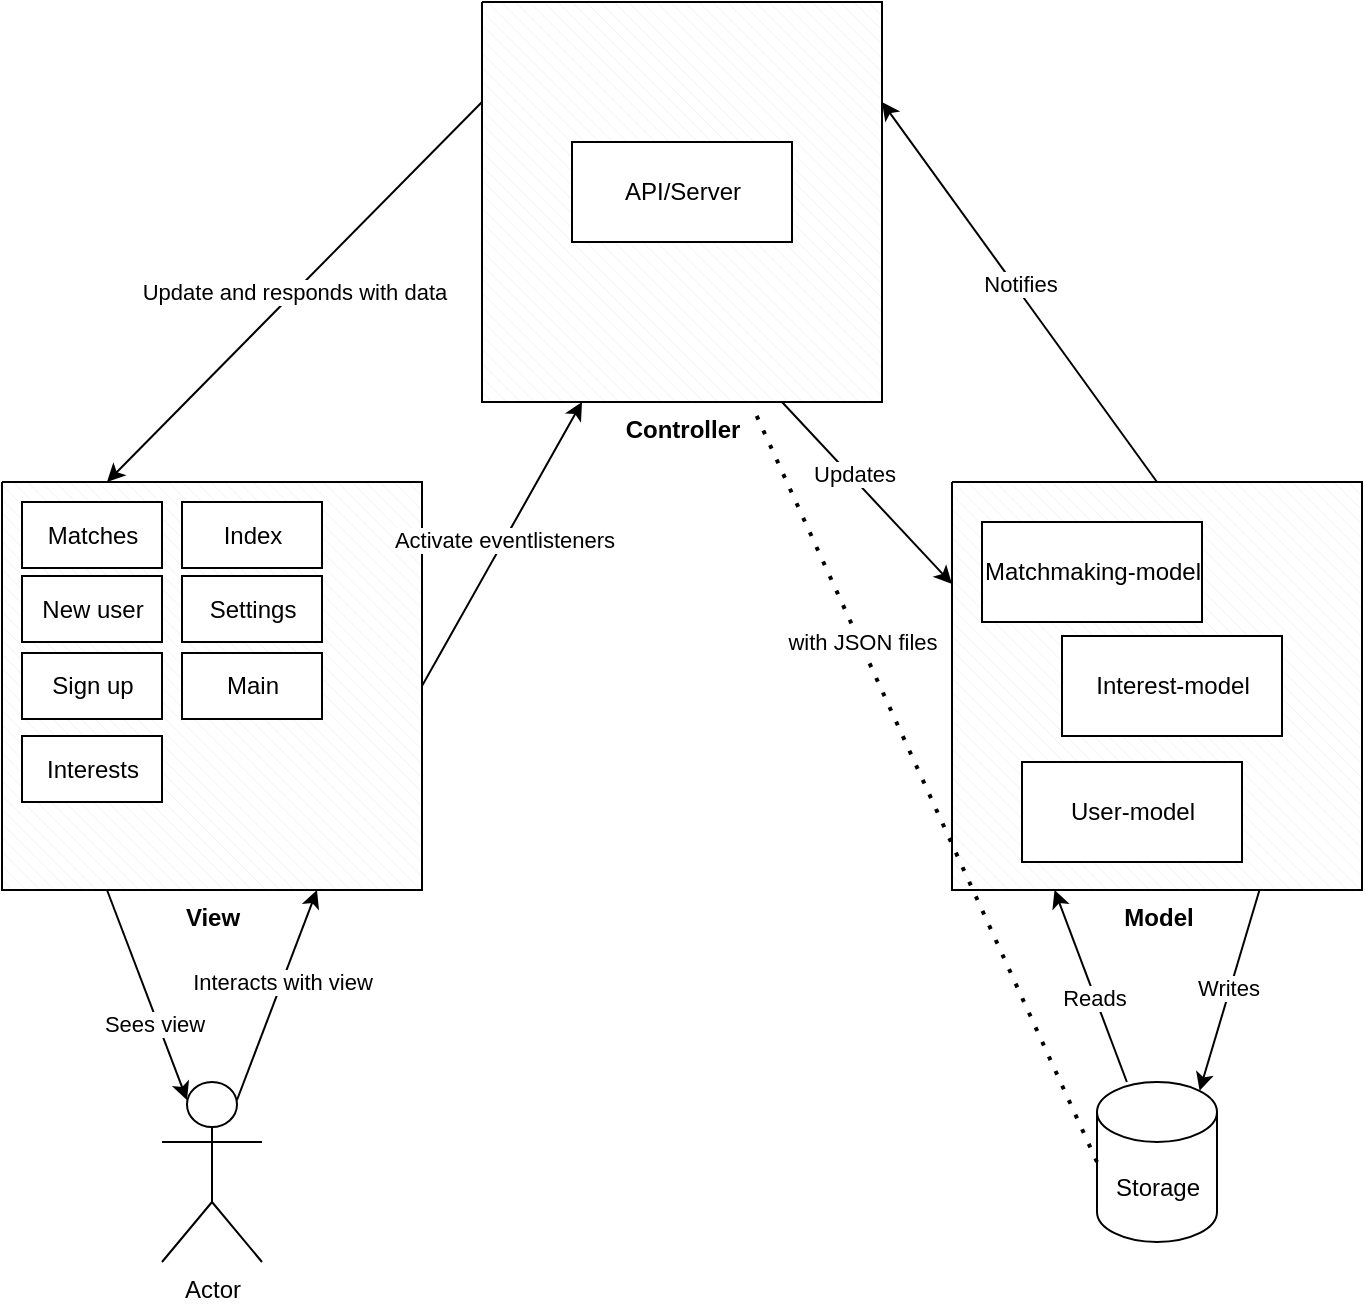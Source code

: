 <mxfile version="13.9.8" type="github">
  <diagram id="MIZSV_a9kjiavPeGqr3Y" name="Page-1">
    <mxGraphModel dx="1298" dy="865" grid="1" gridSize="10" guides="1" tooltips="1" connect="1" arrows="1" fold="1" page="1" pageScale="1" pageWidth="1169" pageHeight="827" math="0" shadow="0">
      <root>
        <mxCell id="0" />
        <mxCell id="1" parent="0" />
        <mxCell id="VqsCAGefibCW4bXpCJC7-43" value="Actor" style="shape=umlActor;verticalLabelPosition=bottom;verticalAlign=top;html=1;" vertex="1" parent="1">
          <mxGeometry x="310" y="650" width="50" height="90" as="geometry" />
        </mxCell>
        <mxCell id="VqsCAGefibCW4bXpCJC7-45" value="&lt;b&gt;Model&lt;/b&gt;" style="verticalLabelPosition=bottom;verticalAlign=top;html=1;shape=mxgraph.basic.patternFillRect;fillStyle=diagRev;step=5;fillStrokeWidth=0.2;fillStrokeColor=#dddddd;" vertex="1" parent="1">
          <mxGeometry x="705" y="350" width="205" height="204" as="geometry" />
        </mxCell>
        <mxCell id="VqsCAGefibCW4bXpCJC7-47" value="Storage" style="shape=cylinder3;whiteSpace=wrap;html=1;boundedLbl=1;backgroundOutline=1;size=15;" vertex="1" parent="1">
          <mxGeometry x="777.5" y="650" width="60" height="80" as="geometry" />
        </mxCell>
        <mxCell id="VqsCAGefibCW4bXpCJC7-48" value="&lt;b&gt;View&lt;/b&gt;" style="verticalLabelPosition=bottom;verticalAlign=top;html=1;shape=mxgraph.basic.patternFillRect;fillStyle=diagRev;step=5;fillStrokeWidth=0.2;fillStrokeColor=#dddddd;" vertex="1" parent="1">
          <mxGeometry x="230" y="350" width="210" height="204" as="geometry" />
        </mxCell>
        <mxCell id="VqsCAGefibCW4bXpCJC7-50" value="&lt;b&gt;Controller&lt;/b&gt;" style="verticalLabelPosition=bottom;verticalAlign=top;html=1;shape=mxgraph.basic.patternFillRect;fillStyle=diagRev;step=5;fillStrokeWidth=0.2;fillStrokeColor=#dddddd;" vertex="1" parent="1">
          <mxGeometry x="470" y="110" width="200" height="200" as="geometry" />
        </mxCell>
        <mxCell id="VqsCAGefibCW4bXpCJC7-52" value="" style="endArrow=classic;html=1;exitX=0.75;exitY=0.1;exitDx=0;exitDy=0;exitPerimeter=0;entryX=0.75;entryY=1;entryDx=0;entryDy=0;entryPerimeter=0;" edge="1" parent="1" source="VqsCAGefibCW4bXpCJC7-43" target="VqsCAGefibCW4bXpCJC7-48">
          <mxGeometry width="50" height="50" relative="1" as="geometry">
            <mxPoint x="540" y="440" as="sourcePoint" />
            <mxPoint x="590" y="390" as="targetPoint" />
          </mxGeometry>
        </mxCell>
        <mxCell id="VqsCAGefibCW4bXpCJC7-55" value="Interacts with view" style="edgeLabel;html=1;align=center;verticalAlign=middle;resizable=0;points=[];" vertex="1" connectable="0" parent="VqsCAGefibCW4bXpCJC7-52">
          <mxGeometry x="-0.111" y="4" relative="1" as="geometry">
            <mxPoint x="8.44" y="-10.85" as="offset" />
          </mxGeometry>
        </mxCell>
        <mxCell id="VqsCAGefibCW4bXpCJC7-54" value="" style="endArrow=classic;html=1;exitX=1;exitY=0.5;exitDx=0;exitDy=0;exitPerimeter=0;entryX=0.25;entryY=1;entryDx=0;entryDy=0;entryPerimeter=0;" edge="1" parent="1" source="VqsCAGefibCW4bXpCJC7-48" target="VqsCAGefibCW4bXpCJC7-50">
          <mxGeometry width="50" height="50" relative="1" as="geometry">
            <mxPoint x="540" y="440" as="sourcePoint" />
            <mxPoint x="590" y="390" as="targetPoint" />
          </mxGeometry>
        </mxCell>
        <mxCell id="VqsCAGefibCW4bXpCJC7-81" value="Activate eventlisteners" style="edgeLabel;html=1;align=center;verticalAlign=middle;resizable=0;points=[];" vertex="1" connectable="0" parent="VqsCAGefibCW4bXpCJC7-54">
          <mxGeometry x="0.032" y="1" relative="1" as="geometry">
            <mxPoint as="offset" />
          </mxGeometry>
        </mxCell>
        <mxCell id="VqsCAGefibCW4bXpCJC7-56" value="" style="endArrow=classic;html=1;exitX=0.25;exitY=1;exitDx=0;exitDy=0;exitPerimeter=0;entryX=0.25;entryY=0.1;entryDx=0;entryDy=0;entryPerimeter=0;" edge="1" parent="1" source="VqsCAGefibCW4bXpCJC7-48" target="VqsCAGefibCW4bXpCJC7-43">
          <mxGeometry width="50" height="50" relative="1" as="geometry">
            <mxPoint x="540" y="440" as="sourcePoint" />
            <mxPoint x="230" y="600" as="targetPoint" />
          </mxGeometry>
        </mxCell>
        <mxCell id="VqsCAGefibCW4bXpCJC7-57" value="Sees view" style="edgeLabel;html=1;align=center;verticalAlign=middle;resizable=0;points=[];" vertex="1" connectable="0" parent="VqsCAGefibCW4bXpCJC7-56">
          <mxGeometry x="0.259" y="-2" relative="1" as="geometry">
            <mxPoint as="offset" />
          </mxGeometry>
        </mxCell>
        <mxCell id="VqsCAGefibCW4bXpCJC7-59" value="" style="endArrow=classic;html=1;exitX=0.75;exitY=1;exitDx=0;exitDy=0;exitPerimeter=0;entryX=0.855;entryY=0;entryDx=0;entryDy=4.35;entryPerimeter=0;" edge="1" parent="1" source="VqsCAGefibCW4bXpCJC7-45" target="VqsCAGefibCW4bXpCJC7-47">
          <mxGeometry width="50" height="50" relative="1" as="geometry">
            <mxPoint x="540" y="440" as="sourcePoint" />
            <mxPoint x="590" y="390" as="targetPoint" />
          </mxGeometry>
        </mxCell>
        <mxCell id="VqsCAGefibCW4bXpCJC7-60" value="Writes" style="edgeLabel;html=1;align=center;verticalAlign=middle;resizable=0;points=[];" vertex="1" connectable="0" parent="VqsCAGefibCW4bXpCJC7-59">
          <mxGeometry x="-0.017" y="-1" relative="1" as="geometry">
            <mxPoint as="offset" />
          </mxGeometry>
        </mxCell>
        <mxCell id="VqsCAGefibCW4bXpCJC7-63" value="" style="endArrow=classic;html=1;entryX=0.25;entryY=1;entryDx=0;entryDy=0;entryPerimeter=0;" edge="1" parent="1" source="VqsCAGefibCW4bXpCJC7-47" target="VqsCAGefibCW4bXpCJC7-45">
          <mxGeometry width="50" height="50" relative="1" as="geometry">
            <mxPoint x="460" y="440" as="sourcePoint" />
            <mxPoint x="510" y="390" as="targetPoint" />
          </mxGeometry>
        </mxCell>
        <mxCell id="VqsCAGefibCW4bXpCJC7-64" value="Reads" style="edgeLabel;html=1;align=center;verticalAlign=middle;resizable=0;points=[];" vertex="1" connectable="0" parent="VqsCAGefibCW4bXpCJC7-63">
          <mxGeometry x="-0.121" y="1" relative="1" as="geometry">
            <mxPoint as="offset" />
          </mxGeometry>
        </mxCell>
        <mxCell id="VqsCAGefibCW4bXpCJC7-65" value="" style="endArrow=none;dashed=1;html=1;dashPattern=1 3;strokeWidth=2;entryX=0.68;entryY=1.02;entryDx=0;entryDy=0;entryPerimeter=0;exitX=0;exitY=0.5;exitDx=0;exitDy=0;exitPerimeter=0;" edge="1" parent="1" source="VqsCAGefibCW4bXpCJC7-47" target="VqsCAGefibCW4bXpCJC7-50">
          <mxGeometry width="50" height="50" relative="1" as="geometry">
            <mxPoint x="460" y="440" as="sourcePoint" />
            <mxPoint x="510" y="390" as="targetPoint" />
          </mxGeometry>
        </mxCell>
        <mxCell id="VqsCAGefibCW4bXpCJC7-66" value="with JSON files" style="edgeLabel;html=1;align=center;verticalAlign=middle;resizable=0;points=[];" vertex="1" connectable="0" parent="VqsCAGefibCW4bXpCJC7-65">
          <mxGeometry x="0.205" y="-1" relative="1" as="geometry">
            <mxPoint x="-15.08" y="-33.04" as="offset" />
          </mxGeometry>
        </mxCell>
        <mxCell id="VqsCAGefibCW4bXpCJC7-67" value="Matchmaking-model" style="html=1;" vertex="1" parent="1">
          <mxGeometry x="720" y="370" width="110" height="50" as="geometry" />
        </mxCell>
        <mxCell id="VqsCAGefibCW4bXpCJC7-68" value="Interest-model" style="html=1;" vertex="1" parent="1">
          <mxGeometry x="760" y="427" width="110" height="50" as="geometry" />
        </mxCell>
        <mxCell id="VqsCAGefibCW4bXpCJC7-69" value="User-model" style="html=1;" vertex="1" parent="1">
          <mxGeometry x="740" y="490" width="110" height="50" as="geometry" />
        </mxCell>
        <mxCell id="VqsCAGefibCW4bXpCJC7-70" value="API/Server" style="html=1;" vertex="1" parent="1">
          <mxGeometry x="515" y="180" width="110" height="50" as="geometry" />
        </mxCell>
        <mxCell id="VqsCAGefibCW4bXpCJC7-73" value="Matches" style="html=1;" vertex="1" parent="1">
          <mxGeometry x="240" y="360" width="70" height="33" as="geometry" />
        </mxCell>
        <mxCell id="VqsCAGefibCW4bXpCJC7-74" value="Index" style="html=1;" vertex="1" parent="1">
          <mxGeometry x="320" y="360" width="70" height="33" as="geometry" />
        </mxCell>
        <mxCell id="VqsCAGefibCW4bXpCJC7-75" value="New user" style="html=1;" vertex="1" parent="1">
          <mxGeometry x="240" y="397" width="70" height="33" as="geometry" />
        </mxCell>
        <mxCell id="VqsCAGefibCW4bXpCJC7-76" value="Settings" style="html=1;" vertex="1" parent="1">
          <mxGeometry x="320" y="397" width="70" height="33" as="geometry" />
        </mxCell>
        <mxCell id="VqsCAGefibCW4bXpCJC7-77" value="Sign up" style="html=1;" vertex="1" parent="1">
          <mxGeometry x="240" y="435.5" width="70" height="33" as="geometry" />
        </mxCell>
        <mxCell id="VqsCAGefibCW4bXpCJC7-78" value="Main" style="html=1;" vertex="1" parent="1">
          <mxGeometry x="320" y="435.5" width="70" height="33" as="geometry" />
        </mxCell>
        <mxCell id="VqsCAGefibCW4bXpCJC7-79" value="Interests" style="html=1;" vertex="1" parent="1">
          <mxGeometry x="240" y="477" width="70" height="33" as="geometry" />
        </mxCell>
        <mxCell id="VqsCAGefibCW4bXpCJC7-80" value="" style="endArrow=classic;html=1;exitX=0.75;exitY=1;exitDx=0;exitDy=0;exitPerimeter=0;entryX=0;entryY=0.25;entryDx=0;entryDy=0;entryPerimeter=0;" edge="1" parent="1" source="VqsCAGefibCW4bXpCJC7-50" target="VqsCAGefibCW4bXpCJC7-45">
          <mxGeometry width="50" height="50" relative="1" as="geometry">
            <mxPoint x="460" y="440" as="sourcePoint" />
            <mxPoint x="510" y="390" as="targetPoint" />
          </mxGeometry>
        </mxCell>
        <mxCell id="VqsCAGefibCW4bXpCJC7-85" value="Updates" style="edgeLabel;html=1;align=center;verticalAlign=middle;resizable=0;points=[];" vertex="1" connectable="0" parent="VqsCAGefibCW4bXpCJC7-80">
          <mxGeometry x="-0.205" y="2" relative="1" as="geometry">
            <mxPoint y="1" as="offset" />
          </mxGeometry>
        </mxCell>
        <mxCell id="VqsCAGefibCW4bXpCJC7-82" value="Update and responds with data" style="endArrow=classic;html=1;exitX=0;exitY=0.25;exitDx=0;exitDy=0;exitPerimeter=0;entryX=0.25;entryY=0;entryDx=0;entryDy=0;entryPerimeter=0;" edge="1" parent="1" source="VqsCAGefibCW4bXpCJC7-50" target="VqsCAGefibCW4bXpCJC7-48">
          <mxGeometry width="50" height="50" relative="1" as="geometry">
            <mxPoint x="460" y="440" as="sourcePoint" />
            <mxPoint x="510" y="390" as="targetPoint" />
          </mxGeometry>
        </mxCell>
        <mxCell id="VqsCAGefibCW4bXpCJC7-84" value="" style="endArrow=classic;html=1;exitX=0.5;exitY=0;exitDx=0;exitDy=0;exitPerimeter=0;entryX=1;entryY=0.25;entryDx=0;entryDy=0;entryPerimeter=0;" edge="1" parent="1" source="VqsCAGefibCW4bXpCJC7-45" target="VqsCAGefibCW4bXpCJC7-50">
          <mxGeometry width="50" height="50" relative="1" as="geometry">
            <mxPoint x="460" y="440" as="sourcePoint" />
            <mxPoint x="510" y="390" as="targetPoint" />
          </mxGeometry>
        </mxCell>
        <mxCell id="VqsCAGefibCW4bXpCJC7-86" value="Notifies" style="edgeLabel;html=1;align=center;verticalAlign=middle;resizable=0;points=[];" vertex="1" connectable="0" parent="VqsCAGefibCW4bXpCJC7-84">
          <mxGeometry x="0.026" y="-3" relative="1" as="geometry">
            <mxPoint x="-1" as="offset" />
          </mxGeometry>
        </mxCell>
      </root>
    </mxGraphModel>
  </diagram>
</mxfile>
